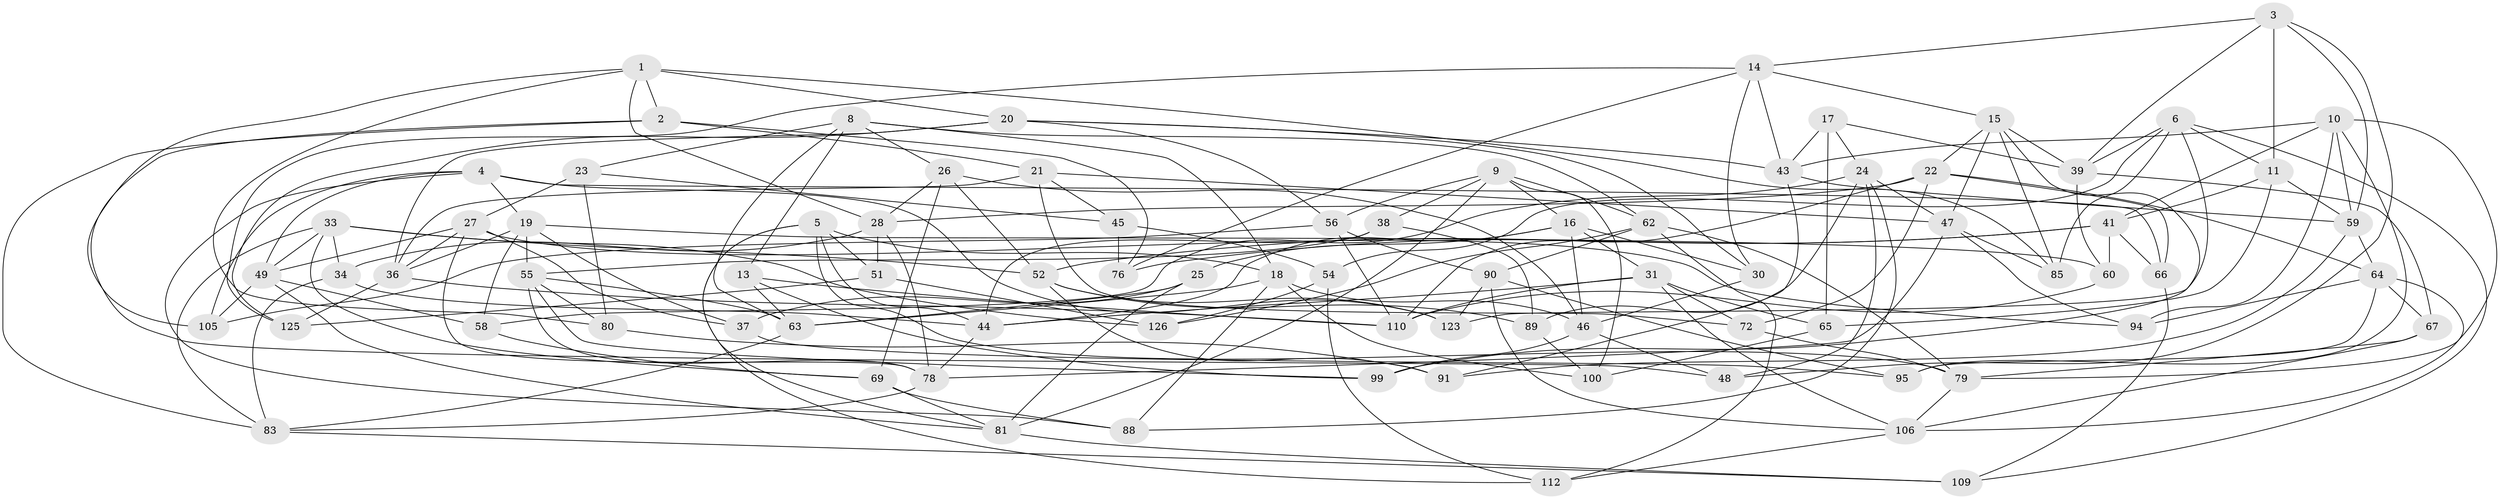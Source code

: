 // original degree distribution, {4: 1.0}
// Generated by graph-tools (version 1.1) at 2025/11/02/27/25 16:11:51]
// undirected, 81 vertices, 205 edges
graph export_dot {
graph [start="1"]
  node [color=gray90,style=filled];
  1 [super="+117"];
  2 [super="+12"];
  3 [super="+53"];
  4 [super="+93"];
  5 [super="+29"];
  6 [super="+7"];
  8 [super="+35"];
  9 [super="+70"];
  10 [super="+40"];
  11 [super="+101"];
  13;
  14 [super="+84"];
  15 [super="+122"];
  16 [super="+111"];
  17;
  18 [super="+124"];
  19 [super="+57"];
  20 [super="+86"];
  21 [super="+32"];
  22 [super="+115"];
  23;
  24 [super="+116"];
  25;
  26 [super="+98"];
  27 [super="+71"];
  28 [super="+68"];
  30;
  31 [super="+75"];
  33 [super="+87"];
  34;
  36 [super="+61"];
  37;
  38;
  39 [super="+42"];
  41 [super="+104"];
  43 [super="+121"];
  44 [super="+103"];
  45;
  46 [super="+50"];
  47 [super="+82"];
  48;
  49 [super="+120"];
  51;
  52 [super="+107"];
  54;
  55 [super="+97"];
  56 [super="+73"];
  58;
  59 [super="+113"];
  60;
  62 [super="+114"];
  63 [super="+77"];
  64 [super="+102"];
  65;
  66;
  67;
  69 [super="+74"];
  72;
  76;
  78 [super="+118"];
  79 [super="+92"];
  80;
  81 [super="+119"];
  83 [super="+96"];
  85;
  88;
  89;
  90 [super="+127"];
  91;
  94;
  95;
  99;
  100;
  105;
  106 [super="+108"];
  109;
  110 [super="+128"];
  112;
  123;
  125;
  126;
  1 -- 80;
  1 -- 85;
  1 -- 105;
  1 -- 28;
  1 -- 2;
  1 -- 20;
  2 -- 76;
  2 -- 48;
  2 -- 21 [weight=2];
  2 -- 83;
  3 -- 39;
  3 -- 59;
  3 -- 11 [weight=2];
  3 -- 48;
  3 -- 14;
  4 -- 123;
  4 -- 105;
  4 -- 88;
  4 -- 49;
  4 -- 66;
  4 -- 19;
  5 -- 18;
  5 -- 112;
  5 -- 51;
  5 -- 44;
  5 -- 79;
  5 -- 81;
  6 -- 39;
  6 -- 85;
  6 -- 109;
  6 -- 123;
  6 -- 54;
  6 -- 11;
  8 -- 26;
  8 -- 63;
  8 -- 18;
  8 -- 13;
  8 -- 62;
  8 -- 23;
  9 -- 62;
  9 -- 100;
  9 -- 81;
  9 -- 16;
  9 -- 56;
  9 -- 38;
  10 -- 59;
  10 -- 43;
  10 -- 94;
  10 -- 95;
  10 -- 41;
  10 -- 79;
  11 -- 65;
  11 -- 59;
  11 -- 41;
  13 -- 99;
  13 -- 110;
  13 -- 63;
  14 -- 125;
  14 -- 15;
  14 -- 43;
  14 -- 76;
  14 -- 30;
  15 -- 99;
  15 -- 22;
  15 -- 47;
  15 -- 85;
  15 -- 39;
  16 -- 25;
  16 -- 44;
  16 -- 46;
  16 -- 30;
  16 -- 31;
  17 -- 39;
  17 -- 65;
  17 -- 24;
  17 -- 43;
  18 -- 100;
  18 -- 88;
  18 -- 63;
  18 -- 46;
  19 -- 37;
  19 -- 60;
  19 -- 58;
  19 -- 36;
  19 -- 55;
  20 -- 125;
  20 -- 56;
  20 -- 30;
  20 -- 36;
  20 -- 43;
  21 -- 45;
  21 -- 36;
  21 -- 72;
  21 -- 47;
  22 -- 64;
  22 -- 72;
  22 -- 66;
  22 -- 110;
  22 -- 28;
  23 -- 45;
  23 -- 80;
  23 -- 27;
  24 -- 48;
  24 -- 58;
  24 -- 88;
  24 -- 89;
  24 -- 47;
  25 -- 37;
  25 -- 81;
  25 -- 63;
  26 -- 46;
  26 -- 28;
  26 -- 69 [weight=2];
  26 -- 52;
  27 -- 36;
  27 -- 49;
  27 -- 37;
  27 -- 94;
  27 -- 78;
  28 -- 34;
  28 -- 51;
  28 -- 78;
  30 -- 46;
  31 -- 65;
  31 -- 106;
  31 -- 72;
  31 -- 44;
  31 -- 110;
  33 -- 34;
  33 -- 49;
  33 -- 83;
  33 -- 69;
  33 -- 126;
  33 -- 52;
  34 -- 44;
  34 -- 83;
  36 -- 125;
  36 -- 110;
  37 -- 95;
  38 -- 89;
  38 -- 44;
  38 -- 55;
  39 -- 67;
  39 -- 60;
  41 -- 52;
  41 -- 66;
  41 -- 60;
  41 -- 76;
  43 -- 59;
  43 -- 91;
  44 -- 78;
  45 -- 76;
  45 -- 54;
  46 -- 48;
  46 -- 99;
  47 -- 78;
  47 -- 85;
  47 -- 94;
  49 -- 81;
  49 -- 58;
  49 -- 105;
  51 -- 126;
  51 -- 125;
  52 -- 91;
  52 -- 123;
  52 -- 89;
  54 -- 112;
  54 -- 126;
  55 -- 99;
  55 -- 80;
  55 -- 63;
  55 -- 78;
  56 -- 90 [weight=2];
  56 -- 105;
  56 -- 110;
  58 -- 69;
  59 -- 91;
  59 -- 64;
  60 -- 110;
  62 -- 126;
  62 -- 112;
  62 -- 90;
  62 -- 79;
  63 -- 83;
  64 -- 95;
  64 -- 67;
  64 -- 106;
  64 -- 94;
  65 -- 100;
  66 -- 109;
  67 -- 79;
  67 -- 106;
  69 -- 88;
  69 -- 81;
  72 -- 79;
  78 -- 83;
  79 -- 106;
  80 -- 91;
  81 -- 109;
  83 -- 109;
  89 -- 100;
  90 -- 95;
  90 -- 106;
  90 -- 123;
  106 -- 112;
}
